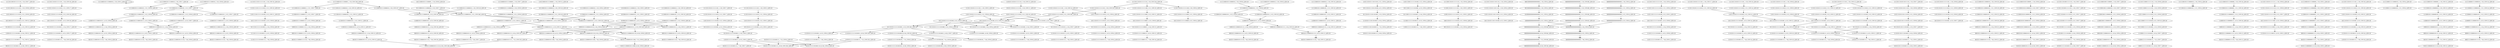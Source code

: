 digraph G {
    "1011001011111110100_4-22_COV:12_LEN:19" -> "0110010111111101001_5-23_COV:13_LEN:19";
    "1110101111110100111_6-25_COV:17_LEN:19" -> "1101011111101001111_7-26_COV:18_LEN:19";
    "1111000101111000010_1-20_COV:5_LEN:19" -> "1111000101111000010_1-20_COV:5_LEN:19";
    "1100010111100010111_4-23_COV:6_LEN:19" -> "1000101111000101111_5-24_COV:4_LEN:19";
    "0110010111111101001_5-23_COV:13_LEN:19" -> "1100101111111010011_6-24_COV:11_LEN:19";
    "1110111101111111010_2-21_COV:10_LEN:19" -> "1101111011111110100_3-22_COV:11_LEN:19";
    "0001011110000111111_6-25_COV:4_LEN:19" -> "0010111100001111110_7-26_COV:4_LEN:19";
    "1101011111110100100_7-25_COV:9_LEN:19" -> "1010111111101001001_8-26_COV:9_LEN:19";
    "1110001011110001011_3-22_COV:6_LEN:19" -> "1100010111100010111_4-23_COV:5_LEN:19";
    "1111000101110000101_2-21_COV:10_LEN:19" -> "1110001011100001011_3-22_COV:11_LEN:19";
    "1110101111011010011_6-24_COV:4_LEN:19" -> "1101011110110100111_7-25_COV:4_LEN:19";
    "0111001111111010011_5-24_COV:4_LEN:19" -> "1110011111110100111_6-25_COV:4_LEN:19";
    "1110011010111111101_2-20_COV:5_LEN:19" -> "1100110101111111010_3-21_COV:5_LEN:19";
    "1000010111100001011_4-22_COV:11_LEN:19" -> "0000101111000010111_5-23_COV:11_LEN:19";
    "1110111010111011101_2-20_COV:4_LEN:19" -> "1101110101110111010_3-21_COV:4_LEN:19";
    "1110101111111010011_6-25_COV:5_LEN:19" -> "1101011111110100111_7-26_COV:6_LEN:19";
    "1111000101111000101_2-21_COV:7_LEN:19" -> "1110001011110001011_3-22_COV:6_LEN:19";
    "0111101111111010011_5-24_COV:8_LEN:19" -> "1111011111110100111_6-25_COV:8_LEN:19";
    "0000000000000000000_4-22_COV:63_LEN:19" -> "0000000000000000000_5-23_COV:64_LEN:19";
    "0000000000000000000_4-22_COV:63_LEN:19" -> "0000000000000000000_5-24_COV:4_LEN:19";
    "0000000000000000000_6-25_COV:4_LEN:19" -> "0000000000000000000_7-26_COV:4_LEN:19";
    "1100010111100001011_3-22_COV:9_LEN:19" -> "1000101111000010111_5-23_COV:245_LEN:19";
    "1100010111100001011_3-22_COV:9_LEN:19" -> "1000101111000010111_5-24_COV:11_LEN:19";
    "1100010111100001011_3-22_COV:9_LEN:19" -> "1000101111000010110_5-24_COV:4_LEN:19";
    "1011101111111101001_4-23_COV:6_LEN:19" -> "0111011111111010011_5-24_COV:6_LEN:19";
    "1100010111100010111_4-23_COV:7_LEN:19" -> "1000101111000101111_5-24_COV:6_LEN:19";
    "1100010111000010111_4-23_COV:11_LEN:19" -> "1000101110000101111_5-24_COV:12_LEN:19";
    "1111011101011111101_1-20_COV:10_LEN:19" -> "1110111010111111010_2-21_COV:14_LEN:19";
    "0111010111111010011_5-24_COV:10_LEN:19" -> "1110101111110100111_6-25_COV:9_LEN:19";
    "0001011100001011111_6-25_COV:12_LEN:19" -> "0010111000010111110_7-26_COV:12_LEN:19";
    "1101101011111110100_3-22_COV:5_LEN:19" -> "1011010111111101001_4-23_COV:5_LEN:19";
    "1000101111000010111_5-23_COV:245_LEN:19" -> "0001011110000101110_6-25_COV:4_LEN:19";
    "1000101111000010111_5-23_COV:245_LEN:19" -> "0001011110000101110_6-26_COV:8_LEN:19";
    "1000101111000010111_5-23_COV:245_LEN:19" -> "0001011110000101111_6-24_COV:232_LEN:19";
    "1000101111000010111_5-23_COV:245_LEN:19" -> "0001011110000101110_6-24_COV:16_LEN:19";
    "1110111010111111101_2-20_COV:255_LEN:19" -> "1101110101111111010_3-22_COV:4_LEN:19";
    "1110111010111111101_2-20_COV:255_LEN:19" -> "1101110101111111010_3-21_COV:265_LEN:19";
    "1110001011110000101_3-21_COV:240_LEN:19" -> "1100010111100001011_4-22_COV:253_LEN:19";
    "1110001011110000101_3-21_COV:240_LEN:19" -> "1100010111100001011_4-23_COV:5_LEN:19";
    "1101011011110100111_7-25_COV:5_LEN:19" -> "1010110111101001111_8-26_COV:5_LEN:19";
    "1011100010111100001_1-19_COV:6_LEN:19" -> "0111000101111000010_2-20_COV:7_LEN:19";
    "0111010111111101001_5-24_COV:5_LEN:19" -> "1110101111111010011_6-25_COV:5_LEN:19";
    "1111100010111100010_1-20_COV:7_LEN:19" -> "1111000101111000101_2-21_COV:7_LEN:19";
    "1011101011111110101_4-23_COV:7_LEN:19" -> "0111010111111101011_5-24_COV:7_LEN:19";
    "1011101011111101001_4-23_COV:11_LEN:19" -> "0111010111111010011_5-24_COV:10_LEN:19";
    "0111010111111010011_5-24_COV:9_LEN:19" -> "1110101111110100111_6-25_COV:9_LEN:19";
    "1101011110110100111_7-25_COV:4_LEN:19" -> "1010111101101001111_8-26_COV:4_LEN:19";
    "1100010111100001011_4-23_COV:20_LEN:19" -> "1000101111000010111_5-24_COV:18_LEN:19";
    "1001011111110100111_7-25_COV:11_LEN:19" -> "0010111111101001111_8-26_COV:11_LEN:19";
    "1000101110000101111_5-24_COV:12_LEN:19" -> "0001011100001011111_6-25_COV:12_LEN:19";
    "1111000101111000011_2-21_COV:7_LEN:19" -> "1110001011110000111_3-22_COV:7_LEN:19";
    "1011101011110110100_4-22_COV:4_LEN:19" -> "0111010111101101001_5-23_COV:4_LEN:19";
    "1101101011111110100_3-22_COV:9_LEN:19" -> "1011010111111101001_4-23_COV:7_LEN:19";
    "0001011110000101111_6-25_COV:20_LEN:19" -> "0010111100001011110_7-26_COV:20_LEN:19";
    "1110101111111010010_6-24_COV:20_LEN:19" -> "1101011111110100101_7-26_COV:6_LEN:19";
    "1110101111111010010_6-24_COV:20_LEN:19" -> "1101011111110100100_7-25_COV:9_LEN:19";
    "1110101111111010010_6-24_COV:20_LEN:19" -> "1101011111110100101_7-25_COV:6_LEN:19";
    "0000101111000010111_5-23_COV:11_LEN:19" -> "0001011110000101110_6-25_COV:4_LEN:19";
    "0000101111000010111_5-23_COV:11_LEN:19" -> "0001011110000101110_6-26_COV:8_LEN:19";
    "0000101111000010111_5-23_COV:11_LEN:19" -> "0001011110000101111_6-24_COV:232_LEN:19";
    "0000101111000010111_5-23_COV:11_LEN:19" -> "0001011110000101110_6-24_COV:16_LEN:19";
    "0001011100001011111_6-25_COV:21_LEN:19" -> "0010111000010111110_7-26_COV:21_LEN:19";
    "1110001010110000101_3-21_COV:6_LEN:19" -> "1100010101100001011_4-22_COV:6_LEN:19";
    "1111000101111000010_1-20_COV:10_LEN:19" -> "1110001011110000101_2-21_COV:10_LEN:19";
    "0000000000000000000_6-25_COV:4_LEN:19" -> "0000000000000000000_7-26_COV:4_LEN:19";
    "1111011101001111110_1-19_COV:7_LEN:19" -> "1110111010011111101_2-20_COV:7_LEN:19";
    "1000101111000010111_5-24_COV:11_LEN:19" -> "0001011110000101111_6-25_COV:10_LEN:19";
    "0111010111111010011_5-24_COV:10_LEN:19" -> "1110101111110100111_6-25_COV:10_LEN:19";
    "1100001011110000101_3-21_COV:9_LEN:19" -> "1000010111100001011_4-22_COV:11_LEN:19";
    "1110101111110100111_6-25_COV:11_LEN:19" -> "1101011111101001111_7-26_COV:11_LEN:19";
    "1100010011100001011_4-22_COV:6_LEN:19" -> "1000100111000010111_5-23_COV:5_LEN:19";
    "0001011110001011111_6-25_COV:9_LEN:19" -> "0010111100010111110_7-26_COV:9_LEN:19";
    "0111010111111101011_5-24_COV:7_LEN:19" -> "1110101111111010111_6-25_COV:5_LEN:19";
    "0001010110000101111_6-24_COV:5_LEN:19" -> "0010101100001011111_7-25_COV:5_LEN:19";
    "0000000000000000000_3-22_COV:4_LEN:19" -> "0000000000000000000_4-23_COV:4_LEN:19";
    "1101110001111111010_3-21_COV:9_LEN:19" -> "1011100011111110100_4-22_COV:10_LEN:19";
    "1110001011110000101_2-21_COV:10_LEN:19" -> "1100010111100001011_3-22_COV:9_LEN:19";
    "1111100101111000010_1-20_COV:4_LEN:19" -> "1111001011110000101_2-21_COV:4_LEN:19";
    "1101110101111110100_3-22_COV:15_LEN:19" -> "1011101011111101001_4-23_COV:14_LEN:19";
    "0111011111111010011_5-24_COV:6_LEN:19" -> "1110111111110100111_6-25_COV:6_LEN:19";
    "0001011110000011111_6-25_COV:12_LEN:19" -> "0010111100000111110_7-26_COV:12_LEN:19";
    "0111010111111101001_5-23_COV:265_LEN:19" -> "1110101111111010010_6-24_COV:20_LEN:19";
    "0111010111111101001_5-23_COV:265_LEN:19" -> "1110101111111010011_6-26_COV:7_LEN:19";
    "0111010111111101001_5-23_COV:265_LEN:19" -> "1110101111111010011_6-24_COV:230_LEN:19";
    "0111010111111101001_5-23_COV:265_LEN:19" -> "1110101111111010011_6-25_COV:4_LEN:19";
    "1100010111000010111_4-23_COV:9_LEN:19" -> "1000101110000101111_5-24_COV:10_LEN:19";
    "1111100010111100000_1-20_COV:16_LEN:19" -> "1111000101111000001_2-21_COV:16_LEN:19";
    "1101011111110100101_7-25_COV:6_LEN:19" -> "1010111111101001011_8-26_COV:6_LEN:19";
    "1100010111100010111_4-23_COV:9_LEN:19" -> "1000101111000101111_5-24_COV:9_LEN:19";
    "1000101111000101111_5-24_COV:4_LEN:19" -> "0001011110001011111_6-25_COV:4_LEN:19";
    "1110111010111111101_1-20_COV:5_LEN:19" -> "1101110101111111010_2-21_COV:6_LEN:19";
    "1110101111110100111_6-25_COV:9_LEN:19" -> "1101011111101001111_7-26_COV:8_LEN:19";
    "1111011101011111111_1-20_COV:6_LEN:19" -> "1110111010111111110_2-21_COV:8_LEN:19";
    "0000000000000000000_3-21_COV:66_LEN:19" -> "0000000000000000000_4-22_COV:63_LEN:19";
    "1111011101011111101_1-20_COV:13_LEN:19" -> "1110111010111111010_2-21_COV:13_LEN:19";
    "0111000101111000010_2-20_COV:7_LEN:19" -> "1110001011110000101_3-21_COV:240_LEN:19";
    "0111000101111000010_2-20_COV:7_LEN:19" -> "1110001011110000101_3-22_COV:19_LEN:19";
    "1110001001110000101_3-21_COV:6_LEN:19" -> "1100010011100001011_4-22_COV:6_LEN:19";
    "1111011010111111101_1-20_COV:7_LEN:19" -> "1110110101111111010_2-21_COV:7_LEN:19";
    "1111011101111111101_1-20_COV:4_LEN:19" -> "1110111011111111010_2-21_COV:4_LEN:19";
    "1111011100011111110_1-19_COV:8_LEN:19" -> "1110111000111111101_2-20_COV:9_LEN:19";
    "0001000000000000000_1-19_COV:4_LEN:19" -> "0010000000000000000_2-20_COV:4_LEN:19";
    "1111000101111000001_2-21_COV:16_LEN:19" -> "1110001011110000011_3-22_COV:16_LEN:19";
    "1111000101111000010_1-20_COV:4_LEN:19" -> "1110001011110000101_2-21_COV:4_LEN:19";
    "0010111100001011111_7-25_COV:233_LEN:19" -> "0101111000010111110_8-26_COV:238_LEN:19";
    "1110101101111010011_6-24_COV:6_LEN:19" -> "1101011011110100111_7-25_COV:5_LEN:19";
    "1011101011111110001_4-23_COV:9_LEN:19" -> "0111010111111100011_5-24_COV:12_LEN:19";
    "1100010111100001011_4-22_COV:253_LEN:19" -> "1000101111000010111_5-23_COV:245_LEN:19";
    "1100010111100001011_4-22_COV:253_LEN:19" -> "1000101111000010111_5-24_COV:11_LEN:19";
    "1100010111100001011_4-22_COV:253_LEN:19" -> "1000101111000010110_5-24_COV:4_LEN:19";
    "1101011101011111110_1-19_COV:12_LEN:19" -> "1010111010111111101_2-20_COV:11_LEN:19";
    "1000101111000011111_5-24_COV:4_LEN:19" -> "0001011110000111111_6-25_COV:4_LEN:19";
    "1011101011111111001_4-23_COV:6_LEN:19" -> "0111010111111110011_5-24_COV:5_LEN:19";
    "1111100010111000010_1-20_COV:10_LEN:19" -> "1111000101110000101_2-21_COV:10_LEN:19";
    "1110001011100001011_3-22_COV:10_LEN:19" -> "1100010111000010111_4-23_COV:9_LEN:19";
    "1000100111000010111_5-23_COV:5_LEN:19" -> "0001001110000101111_6-24_COV:4_LEN:19";
    "1110110101111111010_2-21_COV:7_LEN:19" -> "1101101011111110100_3-22_COV:6_LEN:19";
    "1101011111110100111_6-25_COV:5_LEN:19" -> "1010111111101001111_7-26_COV:7_LEN:19";
    "1101101011111110100_3-22_COV:6_LEN:19" -> "1011010111111101001_4-23_COV:6_LEN:19";
    "0001011110000101110_6-25_COV:4_LEN:19" -> "0010111100001011100_7-26_COV:4_LEN:19";
    "1011101011111101001_4-23_COV:18_LEN:19" -> "0111010111111010011_5-24_COV:17_LEN:19";
    "0101011111110100111_7-25_COV:4_LEN:19" -> "1010111111101001110_8-26_COV:4_LEN:19";
    "0101011111110100111_7-25_COV:4_LEN:19" -> "1010111111101001111_8-26_COV:230_LEN:19";
    "0010111100001011111_6-25_COV:13_LEN:19" -> "0101111000010111110_8-26_COV:238_LEN:19";
    "1111000101110000101_2-21_COV:19_LEN:19" -> "1110001011100001011_3-22_COV:23_LEN:19";
    "1111100010111100001_1-19_COV:236_LEN:19" -> "1111000101111000011_2-21_COV:7_LEN:19";
    "1111100010111100001_1-19_COV:236_LEN:19" -> "1111000101111000010_2-20_COV:237_LEN:19";
    "0001011110000101111_6-25_COV:6_LEN:19" -> "0010111100001011110_7-26_COV:7_LEN:19";
    "1100010111000010111_4-23_COV:20_LEN:19" -> "1000101110000101111_5-24_COV:22_LEN:19";
    "1111011101011111101_1-20_COV:13_LEN:19" -> "1110111010111111010_2-21_COV:12_LEN:19";
    "1101011111110100111_6-25_COV:5_LEN:19" -> "1010111111101001110_8-26_COV:4_LEN:19";
    "1101011111110100111_6-25_COV:5_LEN:19" -> "1010111111101001111_8-26_COV:230_LEN:19";
    "1101110101101111010_3-21_COV:6_LEN:19" -> "1011101011011110100_4-22_COV:6_LEN:19";
    "1001011110000101111_5-24_COV:13_LEN:19" -> "0010111100001011111_6-25_COV:13_LEN:19";
    "1101111011111110100_3-22_COV:11_LEN:19" -> "1011110111111101001_4-23_COV:9_LEN:19";
    "1111011010111111101_1-20_COV:5_LEN:19" -> "1110110101111111010_2-21_COV:4_LEN:19";
    "1110111010111111100_2-20_COV:4_LEN:19" -> "1101110101111111000_3-21_COV:4_LEN:19";
    "0010101100001011111_7-25_COV:5_LEN:19" -> "0101011000010111110_8-26_COV:5_LEN:19";
    "1101110011111110100_3-22_COV:4_LEN:19" -> "1011100111111101001_4-23_COV:4_LEN:19";
    "0110001011110000101_3-21_COV:18_LEN:19" -> "1100010111100001011_4-22_COV:253_LEN:19";
    "0110001011110000101_3-21_COV:18_LEN:19" -> "1100010111100001011_4-23_COV:5_LEN:19";
    "1110111010111111010_2-21_COV:17_LEN:19" -> "1101110101111110100_3-22_COV:19_LEN:19";
    "1110111010011111101_2-20_COV:7_LEN:19" -> "1101110100111111010_3-21_COV:7_LEN:19";
    "0000000000000000000_4-23_COV:4_LEN:19" -> "0000000000000000000_5-24_COV:4_LEN:19";
    "1110101111110100111_6-25_COV:13_LEN:19" -> "1101011111101001111_7-26_COV:14_LEN:19";
    "1110001011110000011_3-22_COV:16_LEN:19" -> "1100010111100000111_4-23_COV:16_LEN:19";
    "1101100101111111010_3-21_COV:9_LEN:19" -> "1011001011111110100_4-22_COV:12_LEN:19";
    "0111010111101101001_5-23_COV:4_LEN:19" -> "1110101111011010011_6-24_COV:4_LEN:19";
    "1110001011110000001_3-21_COV:5_LEN:19" -> "1100010111100000011_4-22_COV:5_LEN:19";
    "1100110101111111010_3-21_COV:5_LEN:19" -> "1001101011111110100_4-22_COV:6_LEN:19";
    "0010011100001011111_7-25_COV:4_LEN:19" -> "0100111000010111110_8-26_COV:4_LEN:19";
    "1000101110000101111_5-24_COV:22_LEN:19" -> "0001011100001011111_6-25_COV:21_LEN:19";
    "1100010111100001111_4-23_COV:6_LEN:19" -> "1000101111000011111_5-24_COV:4_LEN:19";
    "1000101011000010111_5-23_COV:5_LEN:19" -> "0001010110000101111_6-24_COV:5_LEN:19";
    "0010000000000000000_2-20_COV:4_LEN:19" -> "0100000000000000000_3-21_COV:4_LEN:19";
    "0010111100000011111_7-25_COV:5_LEN:19" -> "0101111000000111110_8-26_COV:5_LEN:19";
    "1110111010111111010_2-21_COV:14_LEN:19" -> "1101110101111110100_3-22_COV:15_LEN:19";
    "1110111010111111010_2-21_COV:13_LEN:19" -> "1101110101111110100_3-22_COV:13_LEN:19";
    "0000000000000000000_5-23_COV:64_LEN:19" -> "0000000000000000000_6-24_COV:64_LEN:19";
    "0001011110000101111_6-25_COV:10_LEN:19" -> "0010111100001011110_7-26_COV:10_LEN:19";
    "1111011101011011110_1-19_COV:7_LEN:19" -> "1110111010110111101_2-20_COV:6_LEN:19";
    "0000000000000000000_7-25_COV:60_LEN:19" -> "0000000000000000000_8-26_COV:56_LEN:19";
    "1110111010111111010_2-21_COV:20_LEN:19" -> "1101110101111110100_3-22_COV:21_LEN:19";
    "1111100010111100010_1-20_COV:8_LEN:19" -> "1111000101111000101_2-21_COV:7_LEN:19";
    "1011101011111101001_4-23_COV:14_LEN:19" -> "0111010111111010011_5-24_COV:13_LEN:19";
    "1111011110111111101_1-20_COV:10_LEN:19" -> "1110111101111111010_2-21_COV:10_LEN:19";
    "1111000101110000101_2-21_COV:8_LEN:19" -> "1110001011100001011_3-22_COV:9_LEN:19";
    "0001011100001011111_6-25_COV:10_LEN:19" -> "0010111000010111110_7-26_COV:10_LEN:19";
    "1011101011111101001_4-23_COV:11_LEN:19" -> "0111010111111010011_5-24_COV:11_LEN:19";
    "1101110101111110100_3-22_COV:21_LEN:19" -> "1011101011111101001_4-23_COV:23_LEN:19";
    "1110111010110111101_2-20_COV:6_LEN:19" -> "1101110101101111010_3-21_COV:6_LEN:19";
    "1011101011111101001_4-23_COV:10_LEN:19" -> "0111010111111010011_5-24_COV:9_LEN:19";
    "1111100010111000010_1-20_COV:20_LEN:19" -> "1111000101110000101_2-21_COV:19_LEN:19";
    "0001011110000101111_6-24_COV:232_LEN:19" -> "0010111100001011111_7-25_COV:233_LEN:19";
    "1110100111111010011_6-24_COV:8_LEN:19" -> "1101001111110100111_7-25_COV:8_LEN:19";
    "1111000101011000010_2-20_COV:7_LEN:19" -> "1110001010110000101_3-21_COV:6_LEN:19";
    "1111100011111000010_1-20_COV:4_LEN:19" -> "1111000111110000101_2-21_COV:4_LEN:19";
    "1011101011111101001_4-23_COV:23_LEN:19" -> "0111010111111010011_5-24_COV:23_LEN:19";
    "1000101111000010111_5-24_COV:6_LEN:19" -> "0001011110000101111_6-25_COV:6_LEN:19";
    "1000101110000101111_5-24_COV:10_LEN:19" -> "0001011100001011111_6-25_COV:12_LEN:19";
    "1111001101011111110_1-19_COV:6_LEN:19" -> "1110011010111111101_2-20_COV:5_LEN:19";
    "1111011010111111101_1-20_COV:8_LEN:19" -> "1110110101111111010_2-21_COV:9_LEN:19";
    "1100010111000010111_4-23_COV:9_LEN:19" -> "1000101110000101111_5-24_COV:9_LEN:19";
    "1110001011100001011_3-22_COV:9_LEN:19" -> "1100010111000010111_4-23_COV:9_LEN:19";
    "1110001011110000111_3-22_COV:7_LEN:19" -> "1100010111100001111_4-23_COV:6_LEN:19";
    "1101110111111110100_3-22_COV:5_LEN:19" -> "1011101111111101001_4-23_COV:6_LEN:19";
    "0111010011111101001_5-23_COV:8_LEN:19" -> "1110100111111010011_6-24_COV:8_LEN:19";
    "0111010111111010011_5-24_COV:17_LEN:19" -> "1110101111110100111_6-25_COV:17_LEN:19";
    "1110000101111000010_2-20_COV:9_LEN:19" -> "1100001011110000101_3-21_COV:9_LEN:19";
    "0001011100000101111_6-24_COV:12_LEN:19" -> "0010111000001011111_7-25_COV:12_LEN:19";
    "1101110101110111010_3-21_COV:4_LEN:19" -> "1011101011101110100_4-22_COV:5_LEN:19";
    "0111010111111101011_5-24_COV:4_LEN:19" -> "1110101111111010111_6-25_COV:4_LEN:19";
    "1111000101111000101_2-21_COV:7_LEN:19" -> "1110001011110001011_3-22_COV:7_LEN:19";
    "0111010111111010011_5-24_COV:11_LEN:19" -> "1110101111110100111_6-25_COV:11_LEN:19";
    "1111000101111000101_2-21_COV:6_LEN:19" -> "1110001011110001011_3-22_COV:6_LEN:19";
    "1111100010111000001_1-19_COV:12_LEN:19" -> "1111000101110000010_2-20_COV:13_LEN:19";
    "1110001011110000101_3-22_COV:19_LEN:19" -> "1100010111100001011_4-23_COV:20_LEN:19";
    "0100010111100001011_4-22_COV:4_LEN:19" -> "1000101111000010111_5-23_COV:245_LEN:19";
    "0100010111100001011_4-22_COV:4_LEN:19" -> "1000101111000010111_5-24_COV:11_LEN:19";
    "0100010111100001011_4-22_COV:4_LEN:19" -> "1000101111000010110_5-24_COV:4_LEN:19";
    "1110001011110001011_3-22_COV:8_LEN:19" -> "1100010111100010111_4-23_COV:7_LEN:19";
    "0110101111111010011_5-24_COV:5_LEN:19" -> "1101011111110100111_6-25_COV:5_LEN:19";
    "1111100001111000010_1-20_COV:14_LEN:19" -> "1111000011110000101_2-21_COV:14_LEN:19";
    "1101110101111110100_3-22_COV:12_LEN:19" -> "1011101011111101001_4-23_COV:11_LEN:19";
    "0001011110000001111_6-24_COV:5_LEN:19" -> "0010111100000011111_7-25_COV:5_LEN:19";
    "1110111111110100111_6-25_COV:6_LEN:19" -> "1101111111101001111_7-26_COV:5_LEN:19";
    "1110101111110100111_6-25_COV:10_LEN:19" -> "1101011111101001111_7-26_COV:10_LEN:19";
    "1110001011110001011_3-22_COV:6_LEN:19" -> "1100010111100010111_4-23_COV:6_LEN:19";
    "0001011110001011111_6-25_COV:4_LEN:19" -> "0010111100010111110_7-26_COV:4_LEN:19";
    "1100101111000010111_4-23_COV:11_LEN:19" -> "1001011110000101111_5-24_COV:13_LEN:19";
    "1110111010111111010_2-21_COV:9_LEN:19" -> "1101110101111110100_3-22_COV:9_LEN:19";
    "1111000011110000101_2-21_COV:14_LEN:19" -> "1110000111100001011_3-22_COV:12_LEN:19";
    "1110101111111010111_6-25_COV:5_LEN:19" -> "1101011111110101111_7-26_COV:5_LEN:19";
    "0000000000000000000_5-24_COV:4_LEN:19" -> "0000000000000000000_6-25_COV:4_LEN:19";
    "1111100010111100010_1-20_COV:7_LEN:19" -> "1111000101111000101_2-21_COV:6_LEN:19";
    "1111011101011111101_1-20_COV:16_LEN:19" -> "1110111010111111010_2-21_COV:17_LEN:19";
    "1111000101111000010_1-20_COV:18_LEN:19" -> "1110001011110000101_3-21_COV:240_LEN:19";
    "1111000101111000010_1-20_COV:18_LEN:19" -> "1110001011110000101_3-22_COV:19_LEN:19";
    "1111100010111100000_1-19_COV:5_LEN:19" -> "1111000101111000000_2-20_COV:5_LEN:19";
    "0110101111111010011_5-24_COV:5_LEN:19" -> "1101011111110100111_6-25_COV:5_LEN:19";
    "1101110101111110100_3-22_COV:9_LEN:19" -> "1011101011111101001_4-23_COV:11_LEN:19";
    "1101110101111111000_3-22_COV:11_LEN:19" -> "1011101011111110001_4-23_COV:9_LEN:19";
    "1110001011100000101_3-21_COV:13_LEN:19" -> "1100010111000001011_4-22_COV:13_LEN:19";
    "1100010111100010111_4-23_COV:5_LEN:19" -> "1000101111000101111_5-24_COV:6_LEN:19";
    "1000101111000101111_5-24_COV:6_LEN:19" -> "0001011110001011111_6-25_COV:5_LEN:19";
    "1100011111110100111_7-25_COV:7_LEN:19" -> "1000111111101001111_8-26_COV:7_LEN:19";
    "0000000000000000000_2-21_COV:4_LEN:19" -> "0000000000000000000_3-22_COV:4_LEN:19";
    "1110001011110001011_3-22_COV:7_LEN:19" -> "1100010111100010111_4-23_COV:9_LEN:19";
    "1111001011110000101_2-21_COV:12_LEN:19" -> "1110010111100001011_3-22_COV:11_LEN:19";
    "1011101011111110100_3-22_COV:9_LEN:19" -> "0111010111111101001_5-24_COV:5_LEN:19";
    "1011101011111110100_3-22_COV:9_LEN:19" -> "0111010111111101001_5-23_COV:265_LEN:19";
    "1011101011111110100_3-22_COV:9_LEN:19" -> "0111010111111101000_5-24_COV:4_LEN:19";
    "1011101011111110100_3-22_COV:9_LEN:19" -> "0111010111111101000_5-25_COV:6_LEN:19";
    "1111011101011101110_1-19_COV:4_LEN:19" -> "1110111010111011101_2-20_COV:4_LEN:19";
    "1100010111100000111_4-23_COV:16_LEN:19" -> "1000101111000001111_5-24_COV:12_LEN:19";
    "1110111010111111101_1-20_COV:5_LEN:19" -> "1101110101111111010_2-21_COV:6_LEN:19";
    "1111000010111100001_1-19_COV:7_LEN:19" -> "1110000101111000010_2-20_COV:9_LEN:19";
    "1111011101011111101_1-20_COV:8_LEN:19" -> "1110111010111111010_2-21_COV:9_LEN:19";
    "0000000000000000000_1-20_COV:4_LEN:19" -> "0000000000000000000_2-21_COV:4_LEN:19";
    "1111011101011111110_1-19_COV:254_LEN:19" -> "1110111010111111101_2-20_COV:255_LEN:19";
    "1111011101011111110_1-19_COV:254_LEN:19" -> "1110111010111111100_2-20_COV:4_LEN:19";
    "1111011101011111110_1-19_COV:254_LEN:19" -> "1110111010111111100_2-21_COV:10_LEN:19";
    "1110101111110100111_6-25_COV:9_LEN:19" -> "1101011111101001111_7-26_COV:11_LEN:19";
    "1011110111111101001_4-23_COV:9_LEN:19" -> "0111101111111010011_5-24_COV:8_LEN:19";
    "1110110010111111101_2-20_COV:8_LEN:19" -> "1101100101111111010_3-21_COV:9_LEN:19";
    "1110110101111111010_2-21_COV:4_LEN:19" -> "1101101011111110100_3-22_COV:5_LEN:19";
    "1111100010111100010_1-20_COV:7_LEN:19" -> "1111000101111000101_2-21_COV:7_LEN:19";
    "1110101111110100111_6-25_COV:24_LEN:19" -> "1101011111101001111_7-26_COV:24_LEN:19";
    "1110001011100001011_3-22_COV:11_LEN:19" -> "1100010111000010111_4-23_COV:11_LEN:19";
    "1101110101111111010_2-21_COV:6_LEN:19" -> "1011101011111110100_3-22_COV:9_LEN:19";
    "0001001110000101111_6-24_COV:4_LEN:19" -> "0010011100001011111_7-25_COV:4_LEN:19";
    "0100000000000000000_3-21_COV:4_LEN:19" -> "1000000000000000000_4-22_COV:4_LEN:19";
    "1110000111100001011_3-22_COV:12_LEN:19" -> "1100001111000010111_4-23_COV:13_LEN:19";
    "0111010110111101001_5-23_COV:7_LEN:19" -> "1110101101111010011_6-24_COV:6_LEN:19";
    "1110111010111111010_2-21_COV:12_LEN:19" -> "1101110101111110100_3-22_COV:12_LEN:19";
    "1101110101111011010_3-21_COV:4_LEN:19" -> "1011101011110110100_4-22_COV:4_LEN:19";
    "1011101011111101001_4-23_COV:12_LEN:19" -> "0111010111111010011_5-24_COV:10_LEN:19";
    "1111011111110100111_6-25_COV:8_LEN:19" -> "1110111111101001111_7-26_COV:6_LEN:19";
    "1100001111000010111_4-23_COV:13_LEN:19" -> "1000011110000101111_5-24_COV:14_LEN:19";
    "1101110101111110100_3-22_COV:19_LEN:19" -> "1011101011111101001_4-23_COV:18_LEN:19";
    "1100010111100001011_4-23_COV:5_LEN:19" -> "1000101111000010111_5-24_COV:6_LEN:19";
    "1110111010111111010_2-21_COV:16_LEN:19" -> "1101110101111110100_3-22_COV:15_LEN:19";
    "1101110101111111010_2-21_COV:6_LEN:19" -> "1011101011111110101_4-23_COV:7_LEN:19";
    "1101110101111111010_2-21_COV:6_LEN:19" -> "1011101011111110100_4-22_COV:272_LEN:19";
    "0111010111111010011_5-24_COV:23_LEN:19" -> "1110101111110100111_6-25_COV:24_LEN:19";
    "1111011001011111110_1-19_COV:7_LEN:19" -> "1110110010111111101_2-20_COV:8_LEN:19";
    "1011101001111110100_4-22_COV:7_LEN:19" -> "0111010011111101001_5-23_COV:8_LEN:19";
    "1111000101110000010_2-20_COV:13_LEN:19" -> "1110001011100000101_3-21_COV:13_LEN:19";
    "1111000101110000101_2-21_COV:8_LEN:19" -> "1110001011100001011_3-22_COV:10_LEN:19";
    "1000101111000001111_5-24_COV:12_LEN:19" -> "0001011110000011111_6-25_COV:12_LEN:19";
    "1101110101111111100_3-22_COV:7_LEN:19" -> "1011101011111111001_4-23_COV:6_LEN:19";
    "1111100010111000010_1-20_COV:8_LEN:19" -> "1111000101110000101_2-21_COV:8_LEN:19";
    "0001011110000101110_6-24_COV:16_LEN:19" -> "0010111100001011100_7-26_COV:8_LEN:19";
    "0001011110000101110_6-24_COV:16_LEN:19" -> "0010111100001011100_7-25_COV:8_LEN:19";
    "1111100010101100001_1-19_COV:6_LEN:19" -> "1111000101011000010_2-20_COV:7_LEN:19";
    "0111010111111010011_5-24_COV:13_LEN:19" -> "1110101111110100111_6-25_COV:13_LEN:19";
    "1100010111100000011_4-22_COV:5_LEN:19" -> "1000101111000000111_5-23_COV:5_LEN:19";
    "1101110101111111010_3-22_COV:4_LEN:19" -> "1011101011111110101_4-23_COV:4_LEN:19";
    "1111011101011111101_1-20_COV:20_LEN:19" -> "1110111010111111010_2-21_COV:20_LEN:19";
    "1111100010111000010_1-20_COV:9_LEN:19" -> "1111000101110000101_2-21_COV:8_LEN:19";
    "0000000000000000000_5-24_COV:4_LEN:19" -> "0000000000000000000_6-25_COV:4_LEN:19";
    "0001011100001011111_6-25_COV:12_LEN:19" -> "0010111000010111110_7-26_COV:12_LEN:19";
    "1110111010111111100_2-21_COV:10_LEN:19" -> "1101110101111111000_3-22_COV:11_LEN:19";
    "1110101111111010011_6-24_COV:230_LEN:19" -> "1101011111110100111_7-25_COV:235_LEN:19";
    "1101110100111111010_3-21_COV:7_LEN:19" -> "1011101001111110100_4-22_COV:7_LEN:19";
    "1110111010111111110_2-21_COV:8_LEN:19" -> "1101110101111111100_3-22_COV:7_LEN:19";
    "1001101011111110100_4-22_COV:6_LEN:19" -> "0011010111111101001_5-23_COV:4_LEN:19";
    "1111000101111000000_2-20_COV:5_LEN:19" -> "1110001011110000001_3-21_COV:5_LEN:19";
    "1010001011110000101_3-21_COV:5_LEN:19" -> "0100010111100001011_4-22_COV:4_LEN:19";
    "1101110101111111000_3-21_COV:4_LEN:19" -> "1011101011111110000_4-22_COV:4_LEN:19";
    "1101110101111110100_3-22_COV:15_LEN:19" -> "1011101011111101001_4-23_COV:12_LEN:19";
    "1011100111111101001_4-23_COV:4_LEN:19" -> "0111001111111010011_5-24_COV:4_LEN:19";
    "0111010111111101000_5-25_COV:6_LEN:19" -> "1110101111111010001_6-26_COV:6_LEN:19";
    "1011101011111110100_4-22_COV:272_LEN:19" -> "0111010111111101001_5-24_COV:5_LEN:19";
    "1011101011111110100_4-22_COV:272_LEN:19" -> "0111010111111101001_5-23_COV:265_LEN:19";
    "1011101011111110100_4-22_COV:272_LEN:19" -> "0111010111111101000_5-24_COV:4_LEN:19";
    "1011101011111110100_4-22_COV:272_LEN:19" -> "0111010111111101000_5-25_COV:6_LEN:19";
    "1110001111111010011_6-24_COV:7_LEN:19" -> "1100011111110100111_7-25_COV:7_LEN:19";
    "1101100010111100001_1-19_COV:15_LEN:19" -> "1011000101111000010_2-20_COV:18_LEN:19";
    "1110111011111111010_2-21_COV:4_LEN:19" -> "1101110111111110100_3-22_COV:5_LEN:19";
    "0010111100001011100_7-25_COV:8_LEN:19" -> "0101111000010111000_8-26_COV:8_LEN:19";
    "1010111010111111101_2-20_COV:11_LEN:19" -> "0101110101111111010_3-21_COV:10_LEN:19";
    "0001011110001011111_6-25_COV:5_LEN:19" -> "0010111100010111110_7-26_COV:5_LEN:19";
    "1101110101111111010_3-21_COV:265_LEN:19" -> "1011101011111110101_4-23_COV:7_LEN:19";
    "1101110101111111010_3-21_COV:265_LEN:19" -> "1011101011111110100_4-22_COV:272_LEN:19";
    "1100101111111010011_6-24_COV:11_LEN:19" -> "1001011111110100111_7-25_COV:11_LEN:19";
    "1110001011100001011_3-22_COV:23_LEN:19" -> "1100010111000010111_4-23_COV:20_LEN:19";
    "1000101110000010111_5-23_COV:13_LEN:19" -> "0001011100000101111_6-24_COV:12_LEN:19";
    "1011100011111110100_4-22_COV:10_LEN:19" -> "0111000111111101001_5-23_COV:9_LEN:19";
    "1111000101111000101_2-21_COV:7_LEN:19" -> "1110001011110001011_3-22_COV:8_LEN:19";
    "0111010111111100011_5-24_COV:12_LEN:19" -> "1110101111111000111_6-25_COV:12_LEN:19";
    "0001011110001011111_6-25_COV:6_LEN:19" -> "0010111100010111110_7-26_COV:6_LEN:19";
    "1100010101100001011_4-22_COV:6_LEN:19" -> "1000101011000010111_5-23_COV:5_LEN:19";
    "1110101111111010111_6-25_COV:4_LEN:19" -> "1101011111110101111_7-26_COV:4_LEN:19";
    "0000000000000000000_6-24_COV:64_LEN:19" -> "0000000000000000000_7-25_COV:60_LEN:19";
    "1000101111000010111_5-24_COV:18_LEN:19" -> "0001011110000101111_6-25_COV:20_LEN:19";
    "1101000101111000010_2-20_COV:5_LEN:19" -> "1010001011110000101_3-21_COV:5_LEN:19";
    "1111000101111000010_2-20_COV:237_LEN:19" -> "1110001011110000101_3-21_COV:240_LEN:19";
    "1111000101111000010_2-20_COV:237_LEN:19" -> "1110001011110000101_3-22_COV:19_LEN:19";
    "1110110101111111010_2-21_COV:9_LEN:19" -> "1101101011111110100_3-22_COV:9_LEN:19";
    "1110001011110000101_2-21_COV:4_LEN:19" -> "1100010111100001011_4-22_COV:253_LEN:19";
    "1110001011110000101_2-21_COV:4_LEN:19" -> "1100010111100001011_4-23_COV:5_LEN:19";
    "1111000100111000010_2-20_COV:7_LEN:19" -> "1110001001110000101_3-21_COV:6_LEN:19";
    "1011010111111101001_4-23_COV:5_LEN:19" -> "0110101111111010011_5-24_COV:5_LEN:19";
    "1000000000000000000_4-22_COV:4_LEN:19" -> "0000000000000000000_5-23_COV:64_LEN:19";
    "1000000000000000000_4-22_COV:4_LEN:19" -> "0000000000000000000_5-24_COV:4_LEN:19";
    "0111000111111101001_5-23_COV:9_LEN:19" -> "1110001111111010011_6-24_COV:7_LEN:19";
    "0000000000000000000_1-19_COV:69_LEN:19" -> "0000000000000000000_2-20_COV:68_LEN:19";
    "1111011101011111101_1-20_COV:17_LEN:19" -> "1110111010111111010_2-21_COV:16_LEN:19";
    "1101110101111110100_3-22_COV:13_LEN:19" -> "1011101011111101001_4-23_COV:10_LEN:19";
    "1011010111111101001_4-23_COV:6_LEN:19" -> "0110101111111010011_5-24_COV:5_LEN:19";
    "1011000101111000010_2-20_COV:18_LEN:19" -> "0110001011110000101_3-21_COV:18_LEN:19";
    "1000101110000101111_5-24_COV:9_LEN:19" -> "0001011100001011111_6-25_COV:10_LEN:19";
    "1110111000111111101_2-20_COV:9_LEN:19" -> "1101110001111111010_3-21_COV:9_LEN:19";
    "1111100010011100001_1-19_COV:7_LEN:19" -> "1111000100111000010_2-20_COV:7_LEN:19";
    "1111100101111000010_1-20_COV:10_LEN:19" -> "1111001011110000101_2-21_COV:12_LEN:19";
    "1111100101111000010_1-20_COV:4_LEN:19" -> "1111001011110000101_2-21_COV:4_LEN:19";
    "0101110101111111010_3-21_COV:10_LEN:19" -> "1011101011111110101_4-23_COV:7_LEN:19";
    "0101110101111111010_3-21_COV:10_LEN:19" -> "1011101011111110100_4-22_COV:272_LEN:19";
    "1100010111000001011_4-22_COV:13_LEN:19" -> "1000101110000010111_5-23_COV:13_LEN:19";
    "1110111010111111101_1-20_COV:14_LEN:19" -> "1101110101111111010_3-22_COV:4_LEN:19";
    "1110111010111111101_1-20_COV:14_LEN:19" -> "1101110101111111010_3-21_COV:265_LEN:19";
    "1110101111111000111_6-25_COV:12_LEN:19" -> "1101011111110001111_7-26_COV:14_LEN:19";
    "0000111100001011111_6-25_COV:15_LEN:19" -> "0001111000010111110_7-26_COV:13_LEN:19";
    "1110010111100001011_3-22_COV:11_LEN:19" -> "1100101111000010111_4-23_COV:11_LEN:19";
    "1101001111110100111_7-25_COV:8_LEN:19" -> "1010011111101001111_8-26_COV:7_LEN:19";
    "1110101111111010011_6-25_COV:4_LEN:19" -> "1101011111110100111_7-26_COV:4_LEN:19";
    "0010111000001011111_7-25_COV:12_LEN:19" -> "0101110000010111110_8-26_COV:12_LEN:19";
    "1011101011011110100_4-22_COV:6_LEN:19" -> "0111010110111101001_5-23_COV:7_LEN:19";
    "1000101111000101111_5-24_COV:9_LEN:19" -> "0001011110001011111_6-25_COV:9_LEN:19";
    "1000101111000000111_5-23_COV:5_LEN:19" -> "0001011110000001111_6-24_COV:5_LEN:19";
    "1101011111110100111_7-25_COV:235_LEN:19" -> "1010111111101001110_8-26_COV:4_LEN:19";
    "1101011111110100111_7-25_COV:235_LEN:19" -> "1010111111101001111_8-26_COV:230_LEN:19";
    "1110011111110100111_6-25_COV:4_LEN:19" -> "1100111111101001111_7-26_COV:5_LEN:19";
    "1011101011111110101_4-23_COV:4_LEN:19" -> "0111010111111101011_5-24_COV:4_LEN:19";
    "0000000000000000000_2-20_COV:68_LEN:19" -> "0000000000000000000_3-21_COV:66_LEN:19";
    "0111010111111110011_5-24_COV:5_LEN:19" -> "1110101111111100111_6-25_COV:5_LEN:19";
    "1000011110000101111_5-24_COV:14_LEN:19" -> "0000111100001011111_6-25_COV:15_LEN:19";
    "1000101111000101111_5-24_COV:6_LEN:19" -> "0001011110001011111_6-25_COV:6_LEN:19";
}
